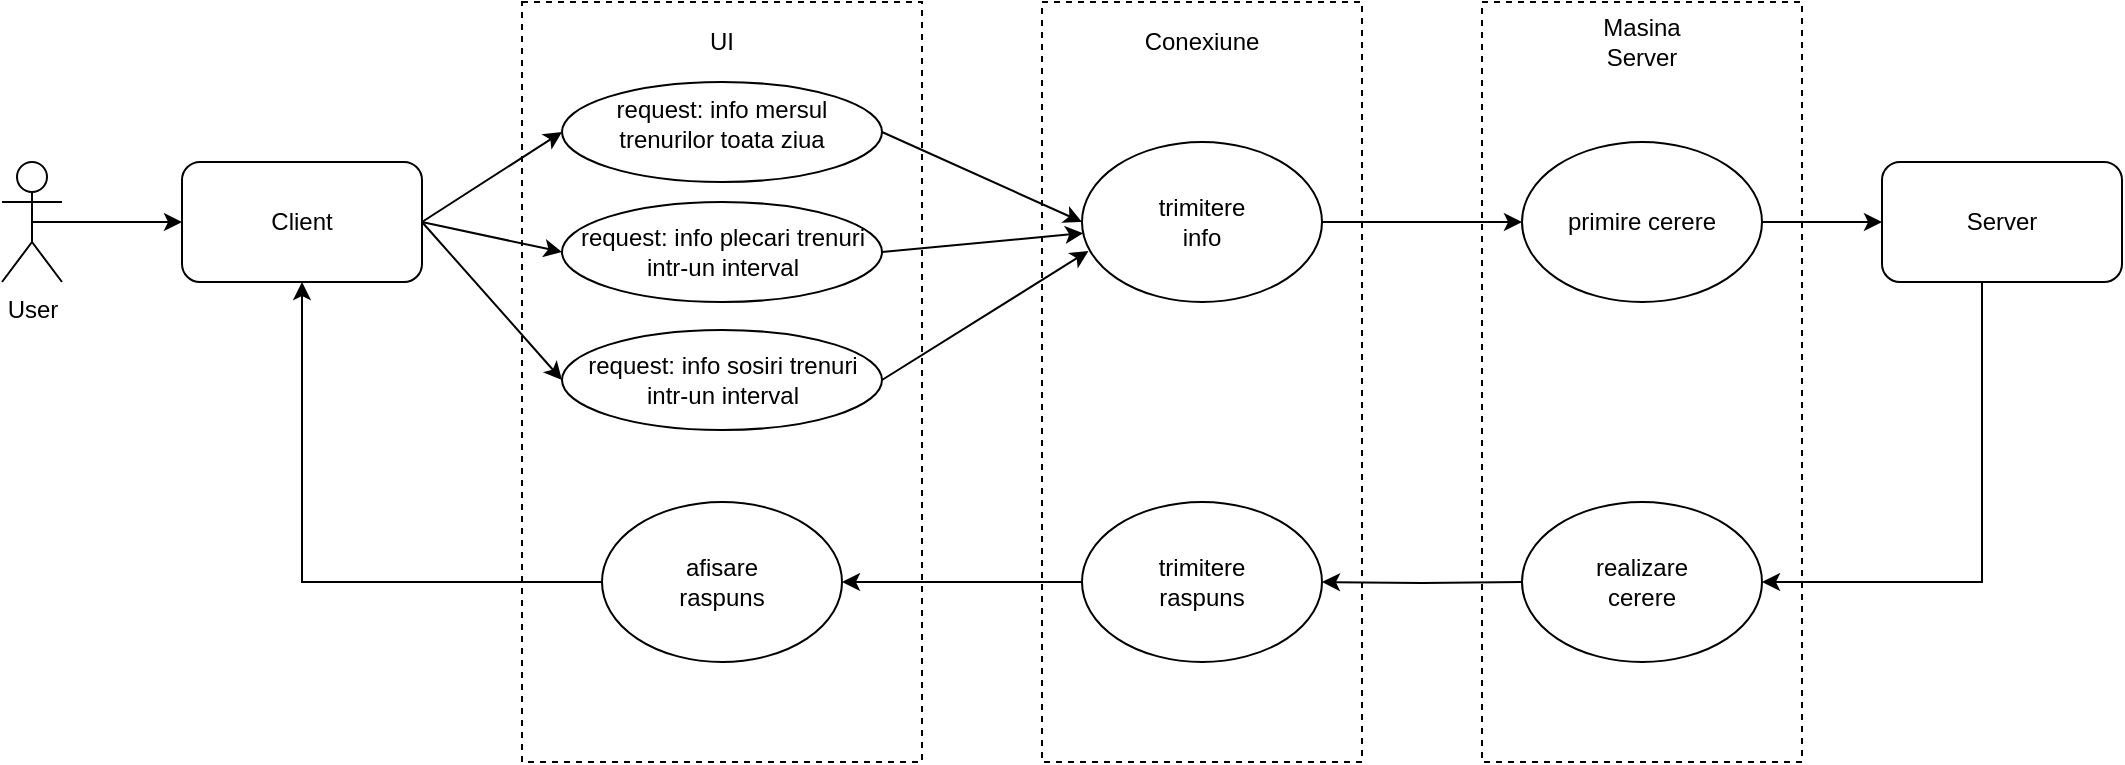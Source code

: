 <mxfile version="14.0.1" type="device"><diagram id="hyF9jA-B9NBe33H6GlEN" name="Page-1"><mxGraphModel dx="1135" dy="684" grid="1" gridSize="10" guides="1" tooltips="1" connect="1" arrows="1" fold="1" page="0" pageScale="1" pageWidth="850" pageHeight="1100" math="0" shadow="0"><root><mxCell id="0"/><mxCell id="1" parent="0"/><mxCell id="2qx_UziKPeo_57TsmfU7-1" value="" style="rounded=0;whiteSpace=wrap;html=1;dashed=1;" parent="1" vertex="1"><mxGeometry x="260" y="140" width="200" height="380" as="geometry"/></mxCell><mxCell id="2qx_UziKPeo_57TsmfU7-2" value="" style="ellipse;whiteSpace=wrap;html=1;" parent="1" vertex="1"><mxGeometry x="280" y="180" width="160" height="50" as="geometry"/></mxCell><mxCell id="2qx_UziKPeo_57TsmfU7-3" value="User" style="shape=umlActor;verticalLabelPosition=bottom;verticalAlign=top;html=1;outlineConnect=0;" parent="1" vertex="1"><mxGeometry y="220" width="30" height="60" as="geometry"/></mxCell><mxCell id="2qx_UziKPeo_57TsmfU7-4" value="" style="endArrow=classic;html=1;exitX=0.5;exitY=0.5;exitDx=0;exitDy=0;exitPerimeter=0;" parent="1" source="2qx_UziKPeo_57TsmfU7-3" edge="1"><mxGeometry width="50" height="50" relative="1" as="geometry"><mxPoint x="400" y="410" as="sourcePoint"/><mxPoint x="90" y="250" as="targetPoint"/></mxGeometry></mxCell><mxCell id="2qx_UziKPeo_57TsmfU7-5" value="" style="rounded=1;whiteSpace=wrap;html=1;" parent="1" vertex="1"><mxGeometry x="90" y="220" width="120" height="60" as="geometry"/></mxCell><mxCell id="2qx_UziKPeo_57TsmfU7-6" value="Client" style="text;html=1;strokeColor=none;fillColor=none;align=center;verticalAlign=middle;whiteSpace=wrap;rounded=0;" parent="1" vertex="1"><mxGeometry x="130" y="240" width="40" height="20" as="geometry"/></mxCell><mxCell id="2qx_UziKPeo_57TsmfU7-7" value="" style="endArrow=classic;html=1;entryX=0;entryY=0.5;entryDx=0;entryDy=0;" parent="1" target="2qx_UziKPeo_57TsmfU7-2" edge="1"><mxGeometry width="50" height="50" relative="1" as="geometry"><mxPoint x="210" y="250" as="sourcePoint"/><mxPoint x="280" y="250" as="targetPoint"/></mxGeometry></mxCell><mxCell id="2qx_UziKPeo_57TsmfU7-8" value="UI" style="text;html=1;strokeColor=none;fillColor=none;align=center;verticalAlign=middle;whiteSpace=wrap;rounded=0;" parent="1" vertex="1"><mxGeometry x="340" y="150" width="40" height="20" as="geometry"/></mxCell><mxCell id="2qx_UziKPeo_57TsmfU7-10" value="" style="rounded=0;whiteSpace=wrap;html=1;dashed=1;" parent="1" vertex="1"><mxGeometry x="520" y="140" width="160" height="380" as="geometry"/></mxCell><mxCell id="2qx_UziKPeo_57TsmfU7-11" value="Conexiune" style="text;html=1;strokeColor=none;fillColor=none;align=center;verticalAlign=middle;whiteSpace=wrap;rounded=0;" parent="1" vertex="1"><mxGeometry x="580" y="150" width="40" height="20" as="geometry"/></mxCell><mxCell id="2qx_UziKPeo_57TsmfU7-12" value="" style="rounded=0;whiteSpace=wrap;html=1;dashed=1;" parent="1" vertex="1"><mxGeometry x="740" y="140" width="160" height="380" as="geometry"/></mxCell><mxCell id="2qx_UziKPeo_57TsmfU7-13" value="Masina Server" style="text;html=1;strokeColor=none;fillColor=none;align=center;verticalAlign=middle;whiteSpace=wrap;rounded=0;" parent="1" vertex="1"><mxGeometry x="800" y="150" width="40" height="20" as="geometry"/></mxCell><mxCell id="2qx_UziKPeo_57TsmfU7-42" style="edgeStyle=orthogonalEdgeStyle;rounded=0;orthogonalLoop=1;jettySize=auto;html=1;entryX=1;entryY=0.5;entryDx=0;entryDy=0;" parent="1" source="2qx_UziKPeo_57TsmfU7-14" target="2qx_UziKPeo_57TsmfU7-40" edge="1"><mxGeometry relative="1" as="geometry"><Array as="points"><mxPoint x="990" y="430"/></Array></mxGeometry></mxCell><mxCell id="2qx_UziKPeo_57TsmfU7-14" value="" style="rounded=1;whiteSpace=wrap;html=1;" parent="1" vertex="1"><mxGeometry x="940" y="220" width="120" height="60" as="geometry"/></mxCell><mxCell id="2qx_UziKPeo_57TsmfU7-15" value="Server" style="text;html=1;strokeColor=none;fillColor=none;align=center;verticalAlign=middle;whiteSpace=wrap;rounded=0;" parent="1" vertex="1"><mxGeometry x="980" y="240" width="40" height="20" as="geometry"/></mxCell><mxCell id="2qx_UziKPeo_57TsmfU7-16" value="" style="ellipse;whiteSpace=wrap;html=1;" parent="1" vertex="1"><mxGeometry x="540" y="210" width="120" height="80" as="geometry"/></mxCell><mxCell id="2qx_UziKPeo_57TsmfU7-17" value="trimitere info" style="text;html=1;strokeColor=none;fillColor=none;align=center;verticalAlign=middle;whiteSpace=wrap;rounded=0;" parent="1" vertex="1"><mxGeometry x="580" y="240" width="40" height="20" as="geometry"/></mxCell><mxCell id="2qx_UziKPeo_57TsmfU7-18" value="" style="endArrow=classic;html=1;exitX=1;exitY=0.5;exitDx=0;exitDy=0;entryX=0;entryY=0.5;entryDx=0;entryDy=0;" parent="1" source="2qx_UziKPeo_57TsmfU7-2" target="2qx_UziKPeo_57TsmfU7-16" edge="1"><mxGeometry width="50" height="50" relative="1" as="geometry"><mxPoint x="440" y="260" as="sourcePoint"/><mxPoint x="520" y="260" as="targetPoint"/></mxGeometry></mxCell><mxCell id="2qx_UziKPeo_57TsmfU7-19" value="" style="ellipse;whiteSpace=wrap;html=1;" parent="1" vertex="1"><mxGeometry x="760" y="210" width="120" height="80" as="geometry"/></mxCell><mxCell id="2qx_UziKPeo_57TsmfU7-20" value="primire cerere" style="text;html=1;strokeColor=none;fillColor=none;align=center;verticalAlign=middle;whiteSpace=wrap;rounded=0;" parent="1" vertex="1"><mxGeometry x="780" y="240" width="80" height="20" as="geometry"/></mxCell><mxCell id="2qx_UziKPeo_57TsmfU7-21" value="" style="endArrow=classic;html=1;entryX=0;entryY=0.5;entryDx=0;entryDy=0;" parent="1" source="2qx_UziKPeo_57TsmfU7-16" target="2qx_UziKPeo_57TsmfU7-19" edge="1"><mxGeometry width="50" height="50" relative="1" as="geometry"><mxPoint x="680" y="249.5" as="sourcePoint"/><mxPoint x="750" y="250" as="targetPoint"/></mxGeometry></mxCell><mxCell id="2qx_UziKPeo_57TsmfU7-22" value="" style="endArrow=classic;html=1;exitX=1;exitY=0.5;exitDx=0;exitDy=0;entryX=0;entryY=0.5;entryDx=0;entryDy=0;" parent="1" source="2qx_UziKPeo_57TsmfU7-19" target="2qx_UziKPeo_57TsmfU7-14" edge="1"><mxGeometry width="50" height="50" relative="1" as="geometry"><mxPoint x="500" y="370" as="sourcePoint"/><mxPoint x="550" y="320" as="targetPoint"/></mxGeometry></mxCell><mxCell id="2qx_UziKPeo_57TsmfU7-23" value="request: info mersul trenurilor toata ziua" style="text;html=1;strokeColor=none;fillColor=none;align=center;verticalAlign=middle;whiteSpace=wrap;rounded=0;" parent="1" vertex="1"><mxGeometry x="290" y="191" width="140" height="20" as="geometry"/></mxCell><mxCell id="2qx_UziKPeo_57TsmfU7-28" value="" style="ellipse;whiteSpace=wrap;html=1;" parent="1" vertex="1"><mxGeometry x="280" y="240" width="160" height="50" as="geometry"/></mxCell><mxCell id="2qx_UziKPeo_57TsmfU7-29" value="" style="endArrow=classic;html=1;entryX=0;entryY=0.5;entryDx=0;entryDy=0;exitX=1;exitY=0.5;exitDx=0;exitDy=0;" parent="1" source="2qx_UziKPeo_57TsmfU7-5" target="2qx_UziKPeo_57TsmfU7-28" edge="1"><mxGeometry width="50" height="50" relative="1" as="geometry"><mxPoint x="195" y="310" as="sourcePoint"/><mxPoint x="265" y="310" as="targetPoint"/></mxGeometry></mxCell><mxCell id="2qx_UziKPeo_57TsmfU7-30" value="" style="endArrow=classic;html=1;exitX=1;exitY=0.5;exitDx=0;exitDy=0;" parent="1" source="2qx_UziKPeo_57TsmfU7-28" target="2qx_UziKPeo_57TsmfU7-16" edge="1"><mxGeometry width="50" height="50" relative="1" as="geometry"><mxPoint x="425" y="320" as="sourcePoint"/><mxPoint x="525.0" y="310" as="targetPoint"/></mxGeometry></mxCell><mxCell id="2qx_UziKPeo_57TsmfU7-31" value="" style="ellipse;whiteSpace=wrap;html=1;" parent="1" vertex="1"><mxGeometry x="280" y="304" width="160" height="50" as="geometry"/></mxCell><mxCell id="2qx_UziKPeo_57TsmfU7-32" value="" style="endArrow=classic;html=1;entryX=0;entryY=0.5;entryDx=0;entryDy=0;exitX=1;exitY=0.5;exitDx=0;exitDy=0;" parent="1" source="2qx_UziKPeo_57TsmfU7-5" target="2qx_UziKPeo_57TsmfU7-31" edge="1"><mxGeometry width="50" height="50" relative="1" as="geometry"><mxPoint x="205" y="380" as="sourcePoint"/><mxPoint x="275" y="380" as="targetPoint"/></mxGeometry></mxCell><mxCell id="2qx_UziKPeo_57TsmfU7-33" value="" style="endArrow=classic;html=1;exitX=1;exitY=0.5;exitDx=0;exitDy=0;entryX=0.027;entryY=0.681;entryDx=0;entryDy=0;entryPerimeter=0;" parent="1" source="2qx_UziKPeo_57TsmfU7-31" target="2qx_UziKPeo_57TsmfU7-16" edge="1"><mxGeometry width="50" height="50" relative="1" as="geometry"><mxPoint x="435" y="390" as="sourcePoint"/><mxPoint x="535.0" y="380" as="targetPoint"/></mxGeometry></mxCell><mxCell id="2qx_UziKPeo_57TsmfU7-25" value="request: info plecari trenuri intr-un interval" style="text;html=1;strokeColor=none;fillColor=none;align=center;verticalAlign=middle;whiteSpace=wrap;rounded=0;" parent="1" vertex="1"><mxGeometry x="287.5" y="255" width="145" height="20" as="geometry"/></mxCell><mxCell id="2qx_UziKPeo_57TsmfU7-24" value="request: info sosiri trenuri intr-un interval" style="text;html=1;strokeColor=none;fillColor=none;align=center;verticalAlign=middle;whiteSpace=wrap;rounded=0;" parent="1" vertex="1"><mxGeometry x="282.5" y="319" width="155" height="20" as="geometry"/></mxCell><mxCell id="2qx_UziKPeo_57TsmfU7-34" value="" style="ellipse;whiteSpace=wrap;html=1;" parent="1" vertex="1"><mxGeometry x="540" y="390" width="120" height="80" as="geometry"/></mxCell><mxCell id="2qx_UziKPeo_57TsmfU7-35" value="trimitere raspuns" style="text;html=1;strokeColor=none;fillColor=none;align=center;verticalAlign=middle;whiteSpace=wrap;rounded=0;" parent="1" vertex="1"><mxGeometry x="560" y="420" width="80" height="20" as="geometry"/></mxCell><mxCell id="2qx_UziKPeo_57TsmfU7-36" value="" style="ellipse;whiteSpace=wrap;html=1;" parent="1" vertex="1"><mxGeometry x="300" y="390" width="120" height="80" as="geometry"/></mxCell><mxCell id="2qx_UziKPeo_57TsmfU7-39" style="edgeStyle=orthogonalEdgeStyle;rounded=0;orthogonalLoop=1;jettySize=auto;html=1;entryX=0.5;entryY=1;entryDx=0;entryDy=0;" parent="1" target="2qx_UziKPeo_57TsmfU7-5" edge="1"><mxGeometry relative="1" as="geometry"><mxPoint x="300" y="430" as="sourcePoint"/><Array as="points"><mxPoint x="150" y="430"/></Array></mxGeometry></mxCell><mxCell id="2qx_UziKPeo_57TsmfU7-37" value="afisare raspuns" style="text;html=1;strokeColor=none;fillColor=none;align=center;verticalAlign=middle;whiteSpace=wrap;rounded=0;" parent="1" vertex="1"><mxGeometry x="320" y="420" width="80" height="20" as="geometry"/></mxCell><mxCell id="2qx_UziKPeo_57TsmfU7-38" value="" style="endArrow=classic;html=1;exitX=0;exitY=0.5;exitDx=0;exitDy=0;entryX=1;entryY=0.5;entryDx=0;entryDy=0;" parent="1" source="2qx_UziKPeo_57TsmfU7-34" target="2qx_UziKPeo_57TsmfU7-36" edge="1"><mxGeometry width="50" height="50" relative="1" as="geometry"><mxPoint x="400" y="400" as="sourcePoint"/><mxPoint x="450" y="350" as="targetPoint"/></mxGeometry></mxCell><mxCell id="2qx_UziKPeo_57TsmfU7-40" value="" style="ellipse;whiteSpace=wrap;html=1;" parent="1" vertex="1"><mxGeometry x="760" y="390" width="120" height="80" as="geometry"/></mxCell><mxCell id="2qx_UziKPeo_57TsmfU7-43" style="edgeStyle=orthogonalEdgeStyle;rounded=0;orthogonalLoop=1;jettySize=auto;html=1;entryX=1;entryY=0.5;entryDx=0;entryDy=0;" parent="1" target="2qx_UziKPeo_57TsmfU7-34" edge="1"><mxGeometry relative="1" as="geometry"><mxPoint x="760" y="430" as="sourcePoint"/></mxGeometry></mxCell><mxCell id="2qx_UziKPeo_57TsmfU7-41" value="realizare cerere" style="text;html=1;strokeColor=none;fillColor=none;align=center;verticalAlign=middle;whiteSpace=wrap;rounded=0;" parent="1" vertex="1"><mxGeometry x="780" y="420" width="80" height="20" as="geometry"/></mxCell></root></mxGraphModel></diagram></mxfile>